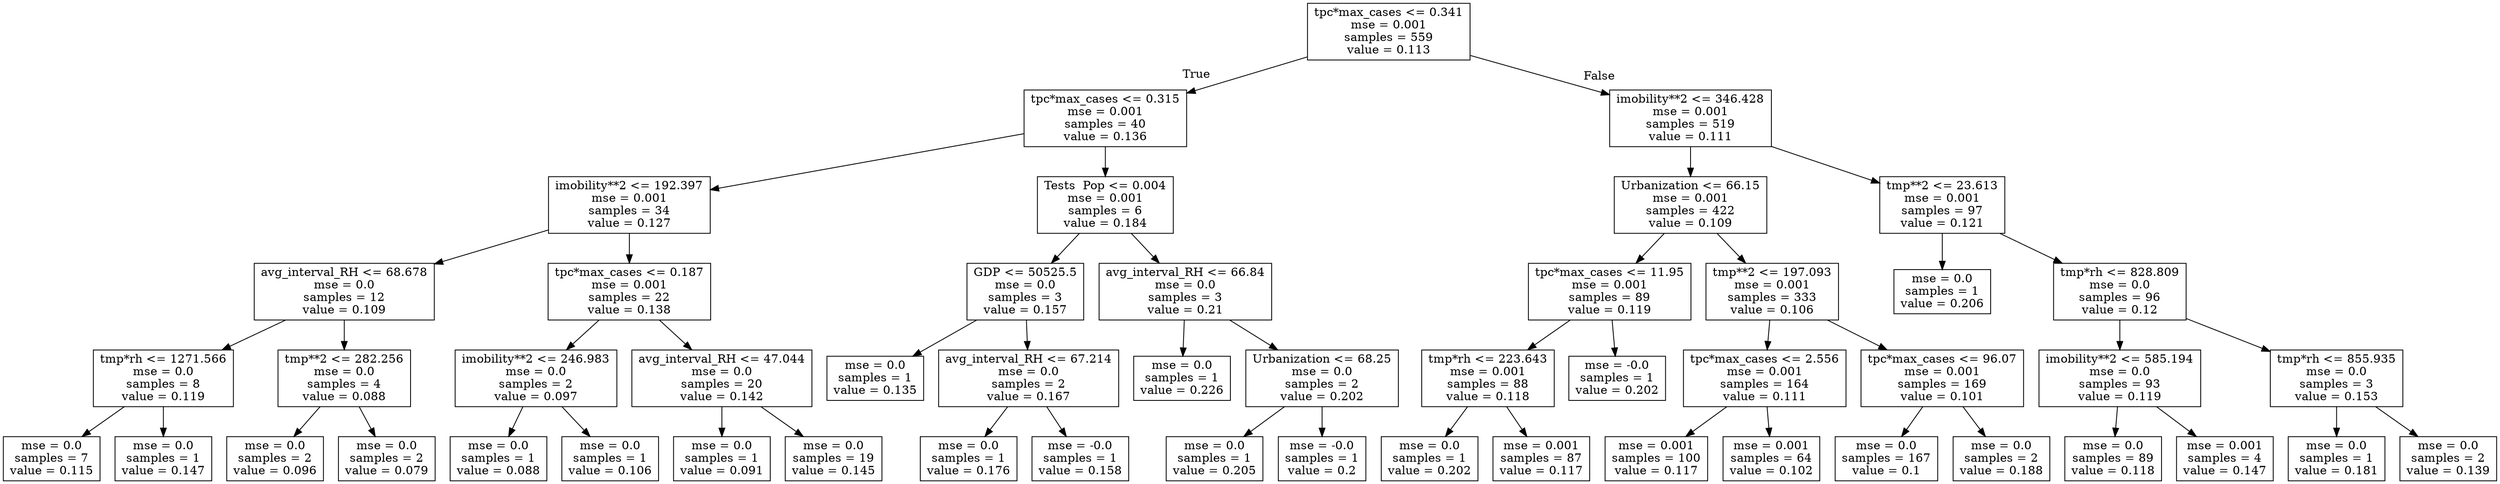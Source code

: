 digraph Tree {
node [shape=box] ;
0 [label="tpc*max_cases <= 0.341\nmse = 0.001\nsamples = 559\nvalue = 0.113"] ;
1 [label="tpc*max_cases <= 0.315\nmse = 0.001\nsamples = 40\nvalue = 0.136"] ;
0 -> 1 [labeldistance=2.5, labelangle=45, headlabel="True"] ;
2 [label="imobility**2 <= 192.397\nmse = 0.001\nsamples = 34\nvalue = 0.127"] ;
1 -> 2 ;
3 [label="avg_interval_RH <= 68.678\nmse = 0.0\nsamples = 12\nvalue = 0.109"] ;
2 -> 3 ;
4 [label="tmp*rh <= 1271.566\nmse = 0.0\nsamples = 8\nvalue = 0.119"] ;
3 -> 4 ;
5 [label="mse = 0.0\nsamples = 7\nvalue = 0.115"] ;
4 -> 5 ;
6 [label="mse = 0.0\nsamples = 1\nvalue = 0.147"] ;
4 -> 6 ;
7 [label="tmp**2 <= 282.256\nmse = 0.0\nsamples = 4\nvalue = 0.088"] ;
3 -> 7 ;
8 [label="mse = 0.0\nsamples = 2\nvalue = 0.096"] ;
7 -> 8 ;
9 [label="mse = 0.0\nsamples = 2\nvalue = 0.079"] ;
7 -> 9 ;
10 [label="tpc*max_cases <= 0.187\nmse = 0.001\nsamples = 22\nvalue = 0.138"] ;
2 -> 10 ;
11 [label="imobility**2 <= 246.983\nmse = 0.0\nsamples = 2\nvalue = 0.097"] ;
10 -> 11 ;
12 [label="mse = 0.0\nsamples = 1\nvalue = 0.088"] ;
11 -> 12 ;
13 [label="mse = 0.0\nsamples = 1\nvalue = 0.106"] ;
11 -> 13 ;
14 [label="avg_interval_RH <= 47.044\nmse = 0.0\nsamples = 20\nvalue = 0.142"] ;
10 -> 14 ;
15 [label="mse = 0.0\nsamples = 1\nvalue = 0.091"] ;
14 -> 15 ;
16 [label="mse = 0.0\nsamples = 19\nvalue = 0.145"] ;
14 -> 16 ;
17 [label="Tests \ Pop <= 0.004\nmse = 0.001\nsamples = 6\nvalue = 0.184"] ;
1 -> 17 ;
18 [label="GDP <= 50525.5\nmse = 0.0\nsamples = 3\nvalue = 0.157"] ;
17 -> 18 ;
19 [label="mse = 0.0\nsamples = 1\nvalue = 0.135"] ;
18 -> 19 ;
20 [label="avg_interval_RH <= 67.214\nmse = 0.0\nsamples = 2\nvalue = 0.167"] ;
18 -> 20 ;
21 [label="mse = 0.0\nsamples = 1\nvalue = 0.176"] ;
20 -> 21 ;
22 [label="mse = -0.0\nsamples = 1\nvalue = 0.158"] ;
20 -> 22 ;
23 [label="avg_interval_RH <= 66.84\nmse = 0.0\nsamples = 3\nvalue = 0.21"] ;
17 -> 23 ;
24 [label="mse = 0.0\nsamples = 1\nvalue = 0.226"] ;
23 -> 24 ;
25 [label="Urbanization <= 68.25\nmse = 0.0\nsamples = 2\nvalue = 0.202"] ;
23 -> 25 ;
26 [label="mse = 0.0\nsamples = 1\nvalue = 0.205"] ;
25 -> 26 ;
27 [label="mse = -0.0\nsamples = 1\nvalue = 0.2"] ;
25 -> 27 ;
28 [label="imobility**2 <= 346.428\nmse = 0.001\nsamples = 519\nvalue = 0.111"] ;
0 -> 28 [labeldistance=2.5, labelangle=-45, headlabel="False"] ;
29 [label="Urbanization <= 66.15\nmse = 0.001\nsamples = 422\nvalue = 0.109"] ;
28 -> 29 ;
30 [label="tpc*max_cases <= 11.95\nmse = 0.001\nsamples = 89\nvalue = 0.119"] ;
29 -> 30 ;
31 [label="tmp*rh <= 223.643\nmse = 0.001\nsamples = 88\nvalue = 0.118"] ;
30 -> 31 ;
32 [label="mse = 0.0\nsamples = 1\nvalue = 0.202"] ;
31 -> 32 ;
33 [label="mse = 0.001\nsamples = 87\nvalue = 0.117"] ;
31 -> 33 ;
34 [label="mse = -0.0\nsamples = 1\nvalue = 0.202"] ;
30 -> 34 ;
35 [label="tmp**2 <= 197.093\nmse = 0.001\nsamples = 333\nvalue = 0.106"] ;
29 -> 35 ;
36 [label="tpc*max_cases <= 2.556\nmse = 0.001\nsamples = 164\nvalue = 0.111"] ;
35 -> 36 ;
37 [label="mse = 0.001\nsamples = 100\nvalue = 0.117"] ;
36 -> 37 ;
38 [label="mse = 0.001\nsamples = 64\nvalue = 0.102"] ;
36 -> 38 ;
39 [label="tpc*max_cases <= 96.07\nmse = 0.001\nsamples = 169\nvalue = 0.101"] ;
35 -> 39 ;
40 [label="mse = 0.0\nsamples = 167\nvalue = 0.1"] ;
39 -> 40 ;
41 [label="mse = 0.0\nsamples = 2\nvalue = 0.188"] ;
39 -> 41 ;
42 [label="tmp**2 <= 23.613\nmse = 0.001\nsamples = 97\nvalue = 0.121"] ;
28 -> 42 ;
43 [label="mse = 0.0\nsamples = 1\nvalue = 0.206"] ;
42 -> 43 ;
44 [label="tmp*rh <= 828.809\nmse = 0.0\nsamples = 96\nvalue = 0.12"] ;
42 -> 44 ;
45 [label="imobility**2 <= 585.194\nmse = 0.0\nsamples = 93\nvalue = 0.119"] ;
44 -> 45 ;
46 [label="mse = 0.0\nsamples = 89\nvalue = 0.118"] ;
45 -> 46 ;
47 [label="mse = 0.001\nsamples = 4\nvalue = 0.147"] ;
45 -> 47 ;
48 [label="tmp*rh <= 855.935\nmse = 0.0\nsamples = 3\nvalue = 0.153"] ;
44 -> 48 ;
49 [label="mse = 0.0\nsamples = 1\nvalue = 0.181"] ;
48 -> 49 ;
50 [label="mse = 0.0\nsamples = 2\nvalue = 0.139"] ;
48 -> 50 ;
}